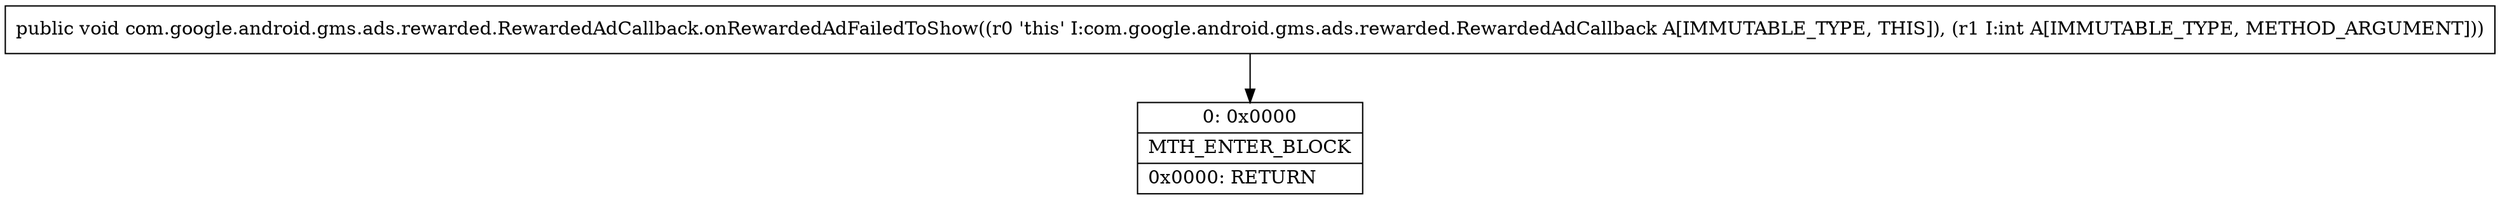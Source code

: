 digraph "CFG forcom.google.android.gms.ads.rewarded.RewardedAdCallback.onRewardedAdFailedToShow(I)V" {
Node_0 [shape=record,label="{0\:\ 0x0000|MTH_ENTER_BLOCK\l|0x0000: RETURN   \l}"];
MethodNode[shape=record,label="{public void com.google.android.gms.ads.rewarded.RewardedAdCallback.onRewardedAdFailedToShow((r0 'this' I:com.google.android.gms.ads.rewarded.RewardedAdCallback A[IMMUTABLE_TYPE, THIS]), (r1 I:int A[IMMUTABLE_TYPE, METHOD_ARGUMENT])) }"];
MethodNode -> Node_0;
}

